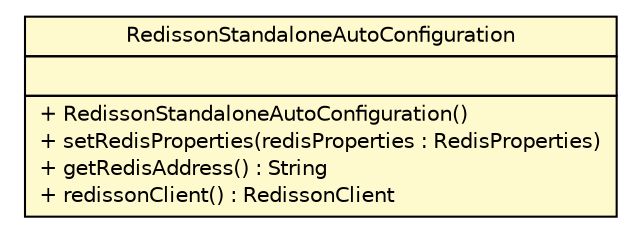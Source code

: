 #!/usr/local/bin/dot
#
# Class diagram 
# Generated by UMLGraph version R5_6-24-gf6e263 (http://www.umlgraph.org/)
#

digraph G {
	edge [fontname="Helvetica",fontsize=10,labelfontname="Helvetica",labelfontsize=10];
	node [fontname="Helvetica",fontsize=10,shape=plaintext];
	nodesep=0.25;
	ranksep=0.5;
	// top.infra.cloudready.boot.RedissonStandaloneAutoConfiguration
	c7 [label=<<table title="top.infra.cloudready.boot.RedissonStandaloneAutoConfiguration" border="0" cellborder="1" cellspacing="0" cellpadding="2" port="p" bgcolor="lemonChiffon" href="./RedissonStandaloneAutoConfiguration.html">
		<tr><td><table border="0" cellspacing="0" cellpadding="1">
<tr><td align="center" balign="center"> RedissonStandaloneAutoConfiguration </td></tr>
		</table></td></tr>
		<tr><td><table border="0" cellspacing="0" cellpadding="1">
<tr><td align="left" balign="left">  </td></tr>
		</table></td></tr>
		<tr><td><table border="0" cellspacing="0" cellpadding="1">
<tr><td align="left" balign="left"> + RedissonStandaloneAutoConfiguration() </td></tr>
<tr><td align="left" balign="left"> + setRedisProperties(redisProperties : RedisProperties) </td></tr>
<tr><td align="left" balign="left"> + getRedisAddress() : String </td></tr>
<tr><td align="left" balign="left"> + redissonClient() : RedissonClient </td></tr>
		</table></td></tr>
		</table>>, URL="./RedissonStandaloneAutoConfiguration.html", fontname="Helvetica", fontcolor="black", fontsize=10.0];
}

